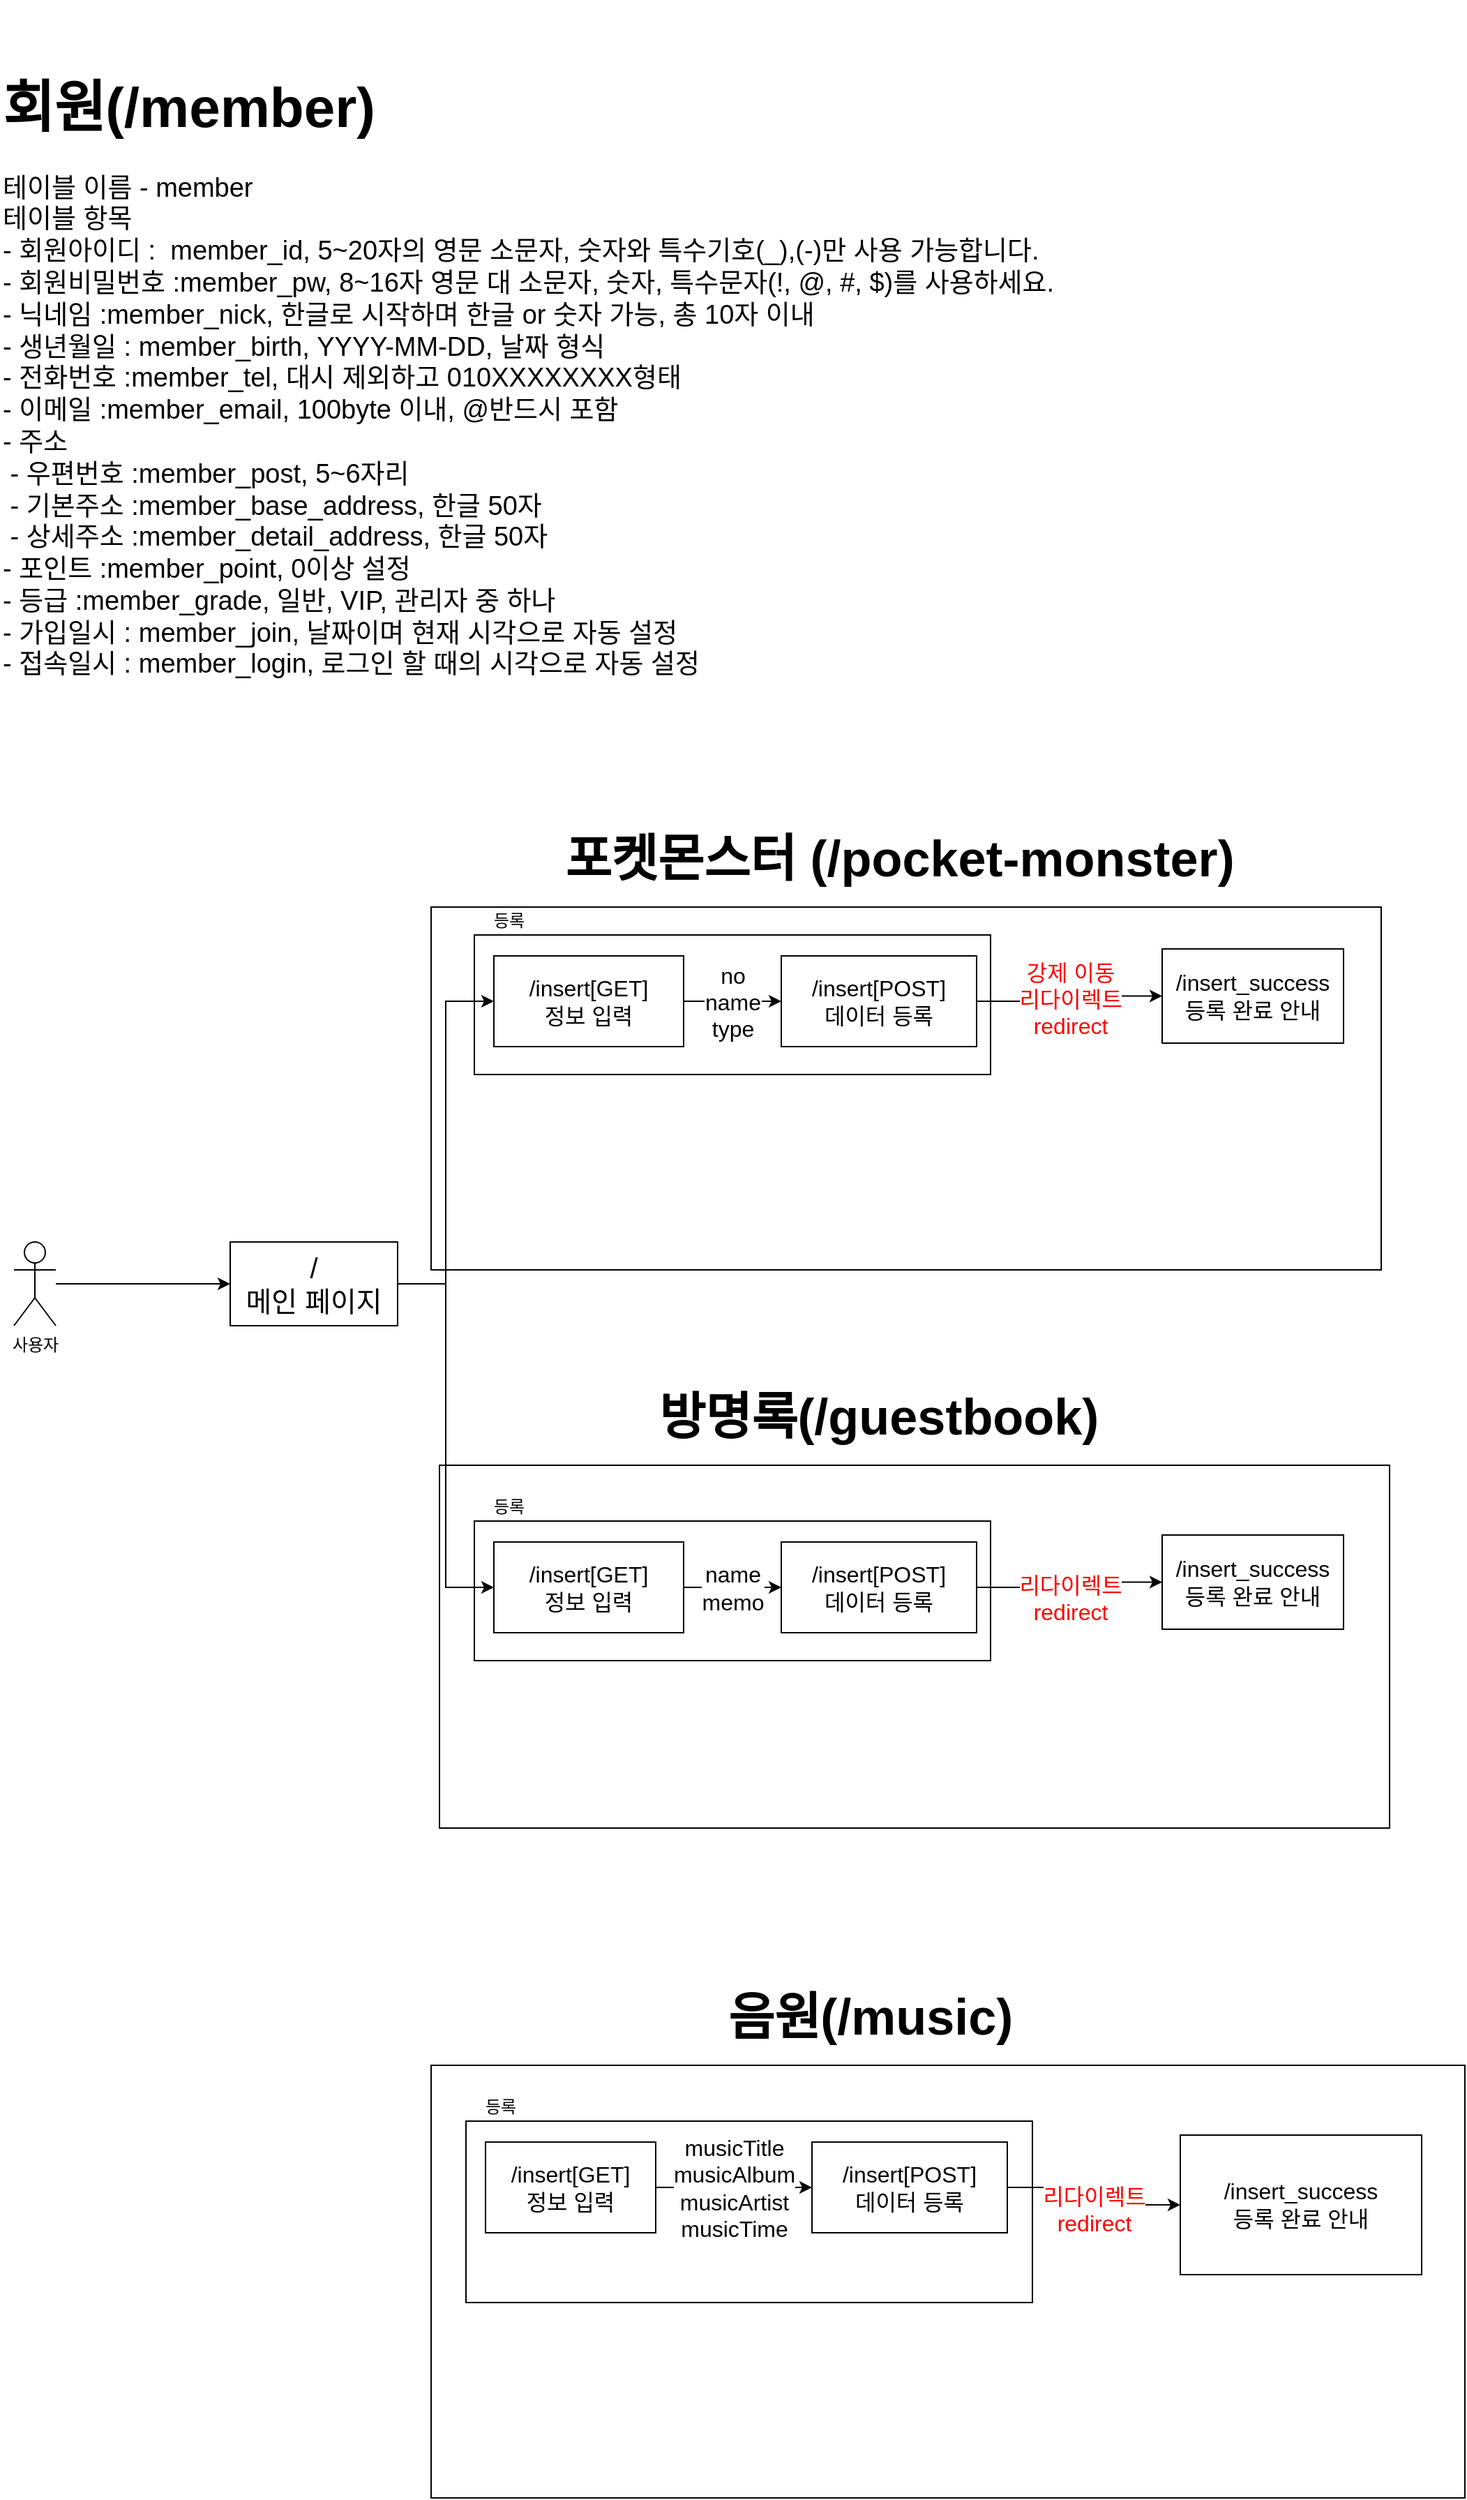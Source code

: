 <mxfile version="20.2.8" type="device" pages="2"><diagram id="_yI90M4JEqEkzNSjvpYu" name="Flow"><mxGraphModel dx="1437" dy="2287" grid="1" gridSize="10" guides="1" tooltips="1" connect="1" arrows="1" fold="1" page="1" pageScale="1" pageWidth="827" pageHeight="1169" math="0" shadow="0"><root><mxCell id="0"/><mxCell id="1" parent="0"/><mxCell id="e1kFm1EvXlBIe_ejS3LZ-5" value="" style="rounded=0;whiteSpace=wrap;html=1;fontSize=20;" vertex="1" parent="1"><mxGeometry x="325" y="350" width="681" height="260" as="geometry"/></mxCell><mxCell id="e1kFm1EvXlBIe_ejS3LZ-6" value="" style="rounded=0;whiteSpace=wrap;html=1;fontSize=12;" vertex="1" parent="1"><mxGeometry x="350" y="390" width="370" height="100" as="geometry"/></mxCell><mxCell id="b5pLYksbss1nHzYeY2Fk-5" value="" style="rounded=0;whiteSpace=wrap;html=1;fontSize=20;" vertex="1" parent="1"><mxGeometry x="319" y="-50" width="681" height="260" as="geometry"/></mxCell><mxCell id="b5pLYksbss1nHzYeY2Fk-17" value="" style="rounded=0;whiteSpace=wrap;html=1;fontSize=12;" vertex="1" parent="1"><mxGeometry x="350" y="-30" width="370" height="100" as="geometry"/></mxCell><mxCell id="b5pLYksbss1nHzYeY2Fk-4" value="" style="edgeStyle=orthogonalEdgeStyle;rounded=0;orthogonalLoop=1;jettySize=auto;html=1;" edge="1" parent="1" source="b5pLYksbss1nHzYeY2Fk-2" target="b5pLYksbss1nHzYeY2Fk-3"><mxGeometry relative="1" as="geometry"/></mxCell><mxCell id="b5pLYksbss1nHzYeY2Fk-2" value="사용자&lt;br&gt;" style="shape=umlActor;verticalLabelPosition=bottom;verticalAlign=top;html=1;outlineConnect=0;" vertex="1" parent="1"><mxGeometry x="20" y="190" width="30" height="60" as="geometry"/></mxCell><mxCell id="b5pLYksbss1nHzYeY2Fk-23" style="edgeStyle=orthogonalEdgeStyle;rounded=0;orthogonalLoop=1;jettySize=auto;html=1;exitX=1;exitY=0.5;exitDx=0;exitDy=0;entryX=0;entryY=0.5;entryDx=0;entryDy=0;fontSize=16;" edge="1" parent="1" source="b5pLYksbss1nHzYeY2Fk-3" target="b5pLYksbss1nHzYeY2Fk-19"><mxGeometry relative="1" as="geometry"/></mxCell><mxCell id="e1kFm1EvXlBIe_ejS3LZ-14" style="edgeStyle=orthogonalEdgeStyle;rounded=0;orthogonalLoop=1;jettySize=auto;html=1;exitX=1;exitY=0.5;exitDx=0;exitDy=0;entryX=0;entryY=0.5;entryDx=0;entryDy=0;fontSize=16;fontColor=#000000;" edge="1" parent="1" source="b5pLYksbss1nHzYeY2Fk-3" target="e1kFm1EvXlBIe_ejS3LZ-9"><mxGeometry relative="1" as="geometry"/></mxCell><mxCell id="b5pLYksbss1nHzYeY2Fk-3" value="/&lt;br&gt;메인 페이지" style="rounded=0;whiteSpace=wrap;html=1;fontSize=20;" vertex="1" parent="1"><mxGeometry x="175" y="190" width="120" height="60" as="geometry"/></mxCell><mxCell id="b5pLYksbss1nHzYeY2Fk-10" value="포켓몬스터 (/pocket-monster)" style="text;html=1;strokeColor=none;fillColor=none;align=center;verticalAlign=middle;whiteSpace=wrap;rounded=0;fontSize=36;fontStyle=1" vertex="1" parent="1"><mxGeometry x="340" y="-120" width="630" height="70" as="geometry"/></mxCell><mxCell id="b5pLYksbss1nHzYeY2Fk-16" value="등록" style="text;html=1;strokeColor=none;fillColor=none;align=center;verticalAlign=middle;whiteSpace=wrap;rounded=0;fontSize=12;" vertex="1" parent="1"><mxGeometry x="350" y="-50" width="50" height="20" as="geometry"/></mxCell><mxCell id="b5pLYksbss1nHzYeY2Fk-21" value="no&lt;br&gt;name&lt;br&gt;type" style="edgeStyle=orthogonalEdgeStyle;rounded=0;orthogonalLoop=1;jettySize=auto;html=1;exitX=1;exitY=0.5;exitDx=0;exitDy=0;entryX=0;entryY=0.5;entryDx=0;entryDy=0;fontSize=16;" edge="1" parent="1" source="b5pLYksbss1nHzYeY2Fk-19" target="b5pLYksbss1nHzYeY2Fk-20"><mxGeometry relative="1" as="geometry"/></mxCell><mxCell id="b5pLYksbss1nHzYeY2Fk-19" value="/insert[GET]&lt;br style=&quot;font-size: 16px;&quot;&gt;정보 입력" style="rounded=0;whiteSpace=wrap;html=1;fontSize=16;" vertex="1" parent="1"><mxGeometry x="364" y="-15" width="136" height="65" as="geometry"/></mxCell><mxCell id="e1kFm1EvXlBIe_ejS3LZ-2" value="강제 이동&lt;br&gt;리다이렉트&lt;br&gt;redirect" style="edgeStyle=orthogonalEdgeStyle;rounded=0;orthogonalLoop=1;jettySize=auto;html=1;exitX=1;exitY=0.5;exitDx=0;exitDy=0;fontSize=16;fontColor=#FF0000;" edge="1" parent="1" source="b5pLYksbss1nHzYeY2Fk-20" target="e1kFm1EvXlBIe_ejS3LZ-1"><mxGeometry relative="1" as="geometry"/></mxCell><mxCell id="b5pLYksbss1nHzYeY2Fk-20" value="/insert[POST]&lt;br style=&quot;font-size: 16px;&quot;&gt;데이터 등록" style="rounded=0;whiteSpace=wrap;html=1;fontSize=16;" vertex="1" parent="1"><mxGeometry x="570" y="-15" width="140" height="65" as="geometry"/></mxCell><mxCell id="e1kFm1EvXlBIe_ejS3LZ-1" value="/insert_success&lt;br&gt;등록 완료 안내" style="rounded=0;whiteSpace=wrap;html=1;fontSize=16;" vertex="1" parent="1"><mxGeometry x="843" y="-20" width="130" height="67.5" as="geometry"/></mxCell><mxCell id="e1kFm1EvXlBIe_ejS3LZ-4" value="방명록(/guestbook)" style="text;html=1;strokeColor=none;fillColor=none;align=center;verticalAlign=middle;whiteSpace=wrap;rounded=0;fontSize=36;fontStyle=1" vertex="1" parent="1"><mxGeometry x="325" y="280" width="630" height="70" as="geometry"/></mxCell><mxCell id="e1kFm1EvXlBIe_ejS3LZ-7" value="등록" style="text;html=1;strokeColor=none;fillColor=none;align=center;verticalAlign=middle;whiteSpace=wrap;rounded=0;fontSize=12;" vertex="1" parent="1"><mxGeometry x="350" y="370" width="50" height="20" as="geometry"/></mxCell><mxCell id="e1kFm1EvXlBIe_ejS3LZ-8" value="name&lt;br&gt;memo" style="edgeStyle=orthogonalEdgeStyle;rounded=0;orthogonalLoop=1;jettySize=auto;html=1;exitX=1;exitY=0.5;exitDx=0;exitDy=0;entryX=0;entryY=0.5;entryDx=0;entryDy=0;fontSize=16;" edge="1" source="e1kFm1EvXlBIe_ejS3LZ-9" target="e1kFm1EvXlBIe_ejS3LZ-11" parent="1"><mxGeometry relative="1" as="geometry"/></mxCell><mxCell id="e1kFm1EvXlBIe_ejS3LZ-9" value="/insert[GET]&lt;br style=&quot;font-size: 16px;&quot;&gt;정보 입력" style="rounded=0;whiteSpace=wrap;html=1;fontSize=16;" vertex="1" parent="1"><mxGeometry x="364" y="405" width="136" height="65" as="geometry"/></mxCell><mxCell id="e1kFm1EvXlBIe_ejS3LZ-10" value="&lt;br&gt;리다이렉트&lt;br&gt;redirect" style="edgeStyle=orthogonalEdgeStyle;rounded=0;orthogonalLoop=1;jettySize=auto;html=1;exitX=1;exitY=0.5;exitDx=0;exitDy=0;fontSize=16;fontColor=#FF0000;" edge="1" source="e1kFm1EvXlBIe_ejS3LZ-11" target="e1kFm1EvXlBIe_ejS3LZ-12" parent="1"><mxGeometry relative="1" as="geometry"/></mxCell><mxCell id="e1kFm1EvXlBIe_ejS3LZ-11" value="/insert[POST]&lt;br style=&quot;font-size: 16px;&quot;&gt;데이터 등록" style="rounded=0;whiteSpace=wrap;html=1;fontSize=16;" vertex="1" parent="1"><mxGeometry x="570" y="405" width="140" height="65" as="geometry"/></mxCell><mxCell id="e1kFm1EvXlBIe_ejS3LZ-12" value="/insert_success&lt;br&gt;등록 완료 안내" style="rounded=0;whiteSpace=wrap;html=1;fontSize=16;" vertex="1" parent="1"><mxGeometry x="843" y="400" width="130" height="67.5" as="geometry"/></mxCell><mxCell id="e1kFm1EvXlBIe_ejS3LZ-15" value="" style="rounded=0;whiteSpace=wrap;html=1;fontSize=20;" vertex="1" parent="1"><mxGeometry x="319" y="780" width="741" height="310" as="geometry"/></mxCell><mxCell id="e1kFm1EvXlBIe_ejS3LZ-16" value="" style="rounded=0;whiteSpace=wrap;html=1;fontSize=12;" vertex="1" parent="1"><mxGeometry x="344" y="820" width="406" height="130" as="geometry"/></mxCell><mxCell id="e1kFm1EvXlBIe_ejS3LZ-17" value="음원(/music)" style="text;html=1;strokeColor=none;fillColor=none;align=center;verticalAlign=middle;whiteSpace=wrap;rounded=0;fontSize=36;fontStyle=1" vertex="1" parent="1"><mxGeometry x="319" y="710" width="630" height="70" as="geometry"/></mxCell><mxCell id="e1kFm1EvXlBIe_ejS3LZ-18" value="등록" style="text;html=1;strokeColor=none;fillColor=none;align=center;verticalAlign=middle;whiteSpace=wrap;rounded=0;fontSize=12;" vertex="1" parent="1"><mxGeometry x="344" y="800" width="50" height="20" as="geometry"/></mxCell><mxCell id="e1kFm1EvXlBIe_ejS3LZ-19" value="musicTitle&lt;br&gt;musicAlbum&lt;br&gt;musicArtist&lt;br&gt;musicTime" style="edgeStyle=orthogonalEdgeStyle;rounded=0;orthogonalLoop=1;jettySize=auto;html=1;exitX=1;exitY=0.5;exitDx=0;exitDy=0;entryX=0;entryY=0.5;entryDx=0;entryDy=0;fontSize=16;" edge="1" source="e1kFm1EvXlBIe_ejS3LZ-20" target="e1kFm1EvXlBIe_ejS3LZ-22" parent="1"><mxGeometry relative="1" as="geometry"/></mxCell><mxCell id="e1kFm1EvXlBIe_ejS3LZ-20" value="/insert[GET]&lt;br style=&quot;font-size: 16px;&quot;&gt;정보 입력" style="rounded=0;whiteSpace=wrap;html=1;fontSize=16;" vertex="1" parent="1"><mxGeometry x="358" y="835" width="122" height="65" as="geometry"/></mxCell><mxCell id="e1kFm1EvXlBIe_ejS3LZ-21" value="&lt;br&gt;리다이렉트&lt;br&gt;redirect" style="edgeStyle=orthogonalEdgeStyle;rounded=0;orthogonalLoop=1;jettySize=auto;html=1;exitX=1;exitY=0.5;exitDx=0;exitDy=0;fontSize=16;fontColor=#FF0000;" edge="1" source="e1kFm1EvXlBIe_ejS3LZ-22" target="e1kFm1EvXlBIe_ejS3LZ-23" parent="1"><mxGeometry relative="1" as="geometry"/></mxCell><mxCell id="e1kFm1EvXlBIe_ejS3LZ-22" value="/insert[POST]&lt;br style=&quot;font-size: 16px;&quot;&gt;데이터 등록" style="rounded=0;whiteSpace=wrap;html=1;fontSize=16;" vertex="1" parent="1"><mxGeometry x="592" y="835" width="140" height="65" as="geometry"/></mxCell><mxCell id="e1kFm1EvXlBIe_ejS3LZ-23" value="/insert_success&lt;br&gt;등록 완료 안내" style="rounded=0;whiteSpace=wrap;html=1;fontSize=16;" vertex="1" parent="1"><mxGeometry x="856" y="830" width="173" height="100" as="geometry"/></mxCell><mxCell id="e1kFm1EvXlBIe_ejS3LZ-24" value="&lt;font style=&quot;font-size: 19px;&quot;&gt;&lt;font style=&quot;font-weight: bold; font-size: 40px;&quot;&gt;회원(/member)&lt;/font&gt;&lt;br&gt;&lt;br&gt;테이블 이름 - member&lt;br&gt;테이블 항목&lt;br&gt;- 회원아이디 :&amp;nbsp; member_id, 5~20자의 영문 소문자, 숫자와 특수기호(_),(-)만 사용 가능합니다.&lt;br&gt;- 회원비밀번호 :member_pw,&amp;nbsp;8~16자 영문 대 소문자, 숫자, 특수문자(!, @, #, $)를 사용하세요.&lt;br&gt;- 닉네임 :member_nick,&amp;nbsp;한글로 시작하며 한글 or 숫자 가능, 총 10자 이내&lt;br&gt;- 생년월일 : member_birth,&amp;nbsp;YYYY-MM-DD, 날짜 형식&lt;br&gt;- 전화번호 :member_tel,&amp;nbsp;대시 제외하고 010XXXXXXXX형태&lt;br&gt;- 이메일 :member_email,&amp;nbsp;100byte 이내, @반드시 포함&lt;br&gt;- 주소&lt;br&gt;&amp;nbsp;- 우편번호 :member_post,&amp;nbsp;5~6자리&lt;br&gt;&amp;nbsp;- 기본주소 :member_base_address,&amp;nbsp;한글 50자&lt;br&gt;&amp;nbsp;- 상세주소 :member_detail_address,&amp;nbsp;한글 50자&lt;br&gt;- 포인트 :member_point,&amp;nbsp;0이상 설정&lt;br&gt;- 등급 :member_grade,&amp;nbsp;일반, VIP, 관리자 중 하나&lt;br&gt;- 가입일시 : member_join,&amp;nbsp;날짜이며 현재 시각으로 자동 설정&lt;br&gt;- 접속일시 : member_login,&amp;nbsp;로그인 할 때의 시각으로 자동 설정&lt;br&gt;&lt;/font&gt;" style="text;html=1;strokeColor=none;fillColor=none;align=left;verticalAlign=middle;whiteSpace=wrap;rounded=0;fontSize=16;fontColor=#000000;horizontal=1;labelPosition=center;verticalLabelPosition=middle;" vertex="1" parent="1"><mxGeometry x="10" y="-700" width="830" height="540" as="geometry"/></mxCell></root></mxGraphModel></diagram><diagram id="VkwThyd-66NoH2R7js7y" name="의존성"><mxGraphModel dx="460" dy="780" grid="1" gridSize="10" guides="1" tooltips="1" connect="1" arrows="1" fold="1" page="1" pageScale="1" pageWidth="827" pageHeight="1169" math="0" shadow="0"><root><mxCell id="0"/><mxCell id="1" parent="0"/><mxCell id="9Q-WVPHPgL7tFsUpELQk-6" value="PocketMonsterDto" style="edgeStyle=orthogonalEdgeStyle;rounded=0;orthogonalLoop=1;jettySize=auto;html=1;exitX=0.5;exitY=1;exitDx=0;exitDy=0;entryX=0.5;entryY=0;entryDx=0;entryDy=0;fontSize=16;" edge="1" parent="1" source="9Q-WVPHPgL7tFsUpELQk-1" target="9Q-WVPHPgL7tFsUpELQk-5"><mxGeometry relative="1" as="geometry"/></mxCell><mxCell id="9Q-WVPHPgL7tFsUpELQk-1" value="PocketMonsterController" style="rounded=0;whiteSpace=wrap;html=1;fontSize=16;" vertex="1" parent="1"><mxGeometry x="40" y="100" width="200" height="60" as="geometry"/></mxCell><mxCell id="9Q-WVPHPgL7tFsUpELQk-2" value="Database" style="rounded=0;whiteSpace=wrap;html=1;fontSize=16;" vertex="1" parent="1"><mxGeometry x="40" y="400" width="200" height="60" as="geometry"/></mxCell><mxCell id="9Q-WVPHPgL7tFsUpELQk-8" style="edgeStyle=orthogonalEdgeStyle;rounded=0;orthogonalLoop=1;jettySize=auto;html=1;exitX=0.5;exitY=1;exitDx=0;exitDy=0;entryX=0.5;entryY=0;entryDx=0;entryDy=0;fontSize=16;" edge="1" parent="1" source="9Q-WVPHPgL7tFsUpELQk-3" target="9Q-WVPHPgL7tFsUpELQk-2"><mxGeometry relative="1" as="geometry"/></mxCell><mxCell id="9Q-WVPHPgL7tFsUpELQk-9" style="edgeStyle=orthogonalEdgeStyle;rounded=0;orthogonalLoop=1;jettySize=auto;html=1;exitX=1;exitY=0.5;exitDx=0;exitDy=0;entryX=0;entryY=0.5;entryDx=0;entryDy=0;fontSize=16;" edge="1" parent="1" source="9Q-WVPHPgL7tFsUpELQk-3" target="9Q-WVPHPgL7tFsUpELQk-4"><mxGeometry relative="1" as="geometry"/></mxCell><mxCell id="9Q-WVPHPgL7tFsUpELQk-3" value="JdbcTemplate" style="rounded=0;whiteSpace=wrap;html=1;fontSize=16;" vertex="1" parent="1"><mxGeometry x="40" y="300" width="200" height="60" as="geometry"/></mxCell><mxCell id="9Q-WVPHPgL7tFsUpELQk-4" value="DataSource" style="rounded=0;whiteSpace=wrap;html=1;fontSize=16;" vertex="1" parent="1"><mxGeometry x="320" y="300" width="200" height="60" as="geometry"/></mxCell><mxCell id="9Q-WVPHPgL7tFsUpELQk-7" style="edgeStyle=orthogonalEdgeStyle;rounded=0;orthogonalLoop=1;jettySize=auto;html=1;exitX=0.5;exitY=1;exitDx=0;exitDy=0;entryX=0.5;entryY=0;entryDx=0;entryDy=0;fontSize=16;" edge="1" parent="1" source="9Q-WVPHPgL7tFsUpELQk-5" target="9Q-WVPHPgL7tFsUpELQk-3"><mxGeometry relative="1" as="geometry"/></mxCell><mxCell id="9Q-WVPHPgL7tFsUpELQk-5" value="PocketMonsterDao(Impl)" style="rounded=0;whiteSpace=wrap;html=1;fontSize=16;" vertex="1" parent="1"><mxGeometry x="40" y="200" width="200" height="60" as="geometry"/></mxCell></root></mxGraphModel></diagram></mxfile>